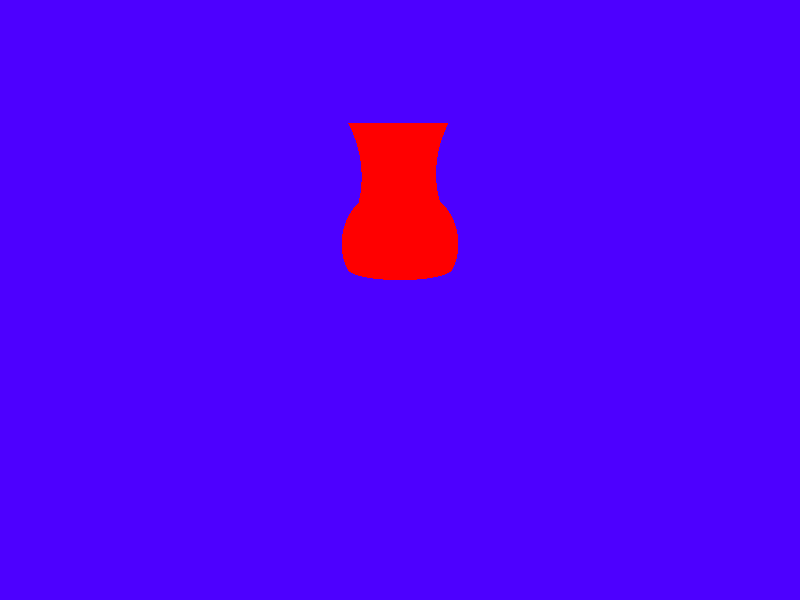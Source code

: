 //Cammera Position List

#declare FrontCameraPos = <2,3,-10>;
#declare TopCameraPos = <0,10,0>;
#declare BottomCameraPos = <0,-10,0>;
#declare FarFrontCameraPos = <0,0,-20>;
#declare FrontPosXTiltCameraPos = <4,0,-10>;   

//Texture List

#declare SolidPink =  texture{
        pigment{ 
            rgb <1,0,1>
        }
    } 
#declare SolidRed =  texture{
        pigment{ 
            rgb <1,0,0>
        }
    }
#declare SolidGreen =  texture{
        pigment{ 
            rgb <0,1,0>
        }
    }
#declare Purple  =  texture{
        pigment{ 
            rgb <0.3,0,1>
        }
    } 
#declare SeeThroughGreen =  texture{
        pigment{ 
            rgbf <0,1,1,.8>
            }
        }
//Basic scene stuff

camera{
    location FrontCameraPos  
    look_at <0,0,0>
} 

background{
     rgb <0.3,0,1>
}             

//McCandless Lighting with a bottom light in because that's proved helpful

light_source{
    <-2,6,-10>
    rgb<1,1,1>
}    
light_source{
    <2,6,-10>
    rgb<1,1,1>        
} 
   
/*light_source{
    <0,-10,0>
    rgb<1,1,1>        
}  */  
  
//All object positions are relative to the position of the mug base sphere
  
#declare MugPos = <0,1,0>; 

//Base of mug as a sphere with the bottom cut off to make it flat

#declare MugBaseSphere = sphere{
    MugPos
    1
    texture{SolidRed}
}
#declare MugBaseCutout = box{
    MugPos + <2,-.4,2>  
    MugPos + <-2,-4,-2>  
    texture{SolidRed}
    }
#declare MugFlatBase = difference{    
    object {
        MugBaseSphere
    }
    object{
        MugBaseCutout
    }
} 

//Mug Top Rough Cuts

#declare MugTopBox = box{
    MugPos + <1,.58,1>
    MugPos + <-1,2,-1>
    texture{SeeThroughGreen}
}   
#declare MugNegXTopCutout  =   sphere{
    MugPos + <-2.5,1.2,0>
    2
    texture{SolidRed}
}                 
#declare MugTopWithNegXCut = difference{    
    object {
        MugTopBox
    }
    object{
        MugNegXTopCutout
    }
} 
#declare MugPosXTopCutout  =   sphere{
    MugPos + <2.5,1.2,0>
    2
    texture{SolidRed}
}  
#declare MugTopWithXCut = difference{
    object{MugTopWithNegXCut}
    object{MugPosXTopCutout}
}
#declare MugPosZTopCutout = sphere{
    MugPos + <0,1.2,2.4>
    2
    texture{SolidRed}
} 
#declare MugTopWithXPosZCut = difference{
    object{MugTopWithXCut}
    object{MugPosZTopCutout}
}
#declare MugNegZTopCutout = sphere{
    MugPos + <0,1.2,-2.4>
    2
    texture{SolidRed}
}
#declare MugTopWithRCuts = difference{
    object{MugTopWithXPosZCut}
    object{MugNegZTopCutout}
}
  
//Mug Top Fine Cuts 

#declare MugTopQuadIIIFineCut = sphere{
    MugPos + <-1.9,1.2,-1.9>
    2
    texture{SolidRed}
}  
#declare MugTopWithQuadIIICut = difference{ 
    object{MugTopWithRCuts} 
    object{MugTopQuadIIIFineCut}
}
#declare MugTopQuadIFineCut = sphere{
    MugPos + <1.9,1.2,1.9>
    2
    texture{SolidRed}
}  
#declare MugTopWithQuadIandIIICut = difference{ 
    object{MugTopWithQuadIIICut} 
    object{MugTopQuadIFineCut}
}
#declare MugTopQuadIIFineCut = sphere{
    MugPos + <-1.9,1.2,1.9>
    2
    texture{SolidRed}
}  
#declare MugTopWithQuadIthruIIICut = difference{ 
    object{MugTopWithQuadIandIIICut} 
    object{MugTopQuadIIFineCut}
}
#declare MugTopQuadIVFineCut = sphere{
    MugPos + <1.9,1.2,-1.9>
    2
    texture{SolidRed}
}  
#declare MugTopWithFineCuts = difference{ 
    object{MugTopWithQuadIthruIIICut} 
    object{MugTopQuadIVFineCut}
}


object{MugTopWithFineCuts}
object{MugFlatBase}